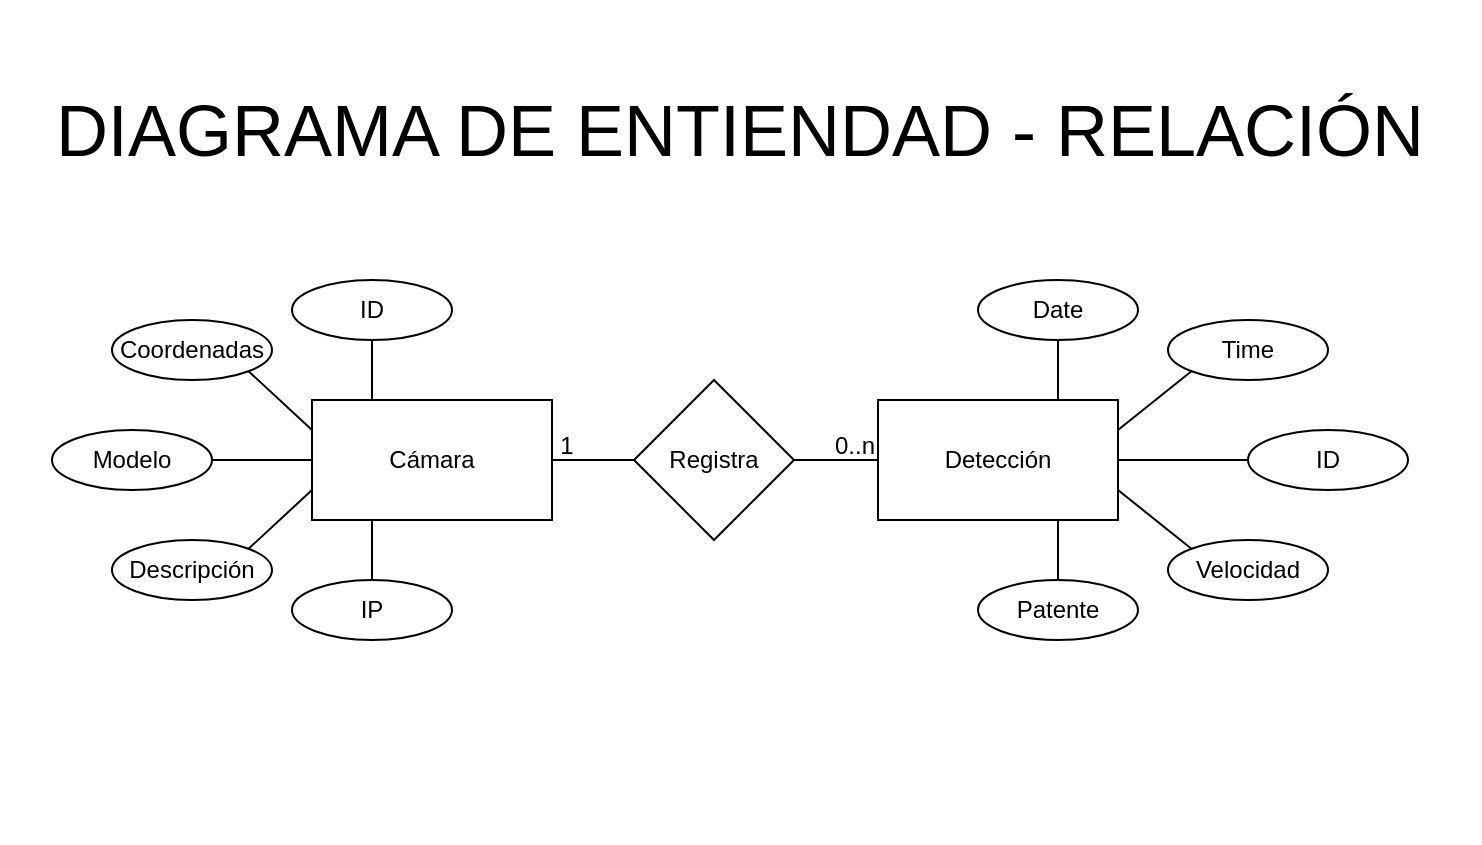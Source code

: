 <mxfile version="22.1.0" type="google">
  <diagram id="R2lEEEUBdFMjLlhIrx00" name="Page-1">
    <mxGraphModel grid="1" page="1" gridSize="10" guides="1" tooltips="1" connect="1" arrows="1" fold="1" pageScale="1" pageWidth="850" pageHeight="1100" math="0" shadow="0" extFonts="Permanent Marker^https://fonts.googleapis.com/css?family=Permanent+Marker">
      <root>
        <mxCell id="0" />
        <mxCell id="1" parent="0" />
        <mxCell id="Y300xw4K_KnehX-x9vTq-1" value="Cámara" style="rounded=0;whiteSpace=wrap;html=1;" vertex="1" parent="1">
          <mxGeometry x="216" y="200" width="120" height="60" as="geometry" />
        </mxCell>
        <mxCell id="Y300xw4K_KnehX-x9vTq-2" value="Descripción" style="ellipse;whiteSpace=wrap;html=1;" vertex="1" parent="1">
          <mxGeometry x="116" y="270" width="80" height="30" as="geometry" />
        </mxCell>
        <mxCell id="Y300xw4K_KnehX-x9vTq-3" value="Coordenadas" style="ellipse;whiteSpace=wrap;html=1;" vertex="1" parent="1">
          <mxGeometry x="116" y="160" width="80" height="30" as="geometry" />
        </mxCell>
        <mxCell id="Y300xw4K_KnehX-x9vTq-4" value="Modelo" style="ellipse;whiteSpace=wrap;html=1;" vertex="1" parent="1">
          <mxGeometry x="86" y="215" width="80" height="30" as="geometry" />
        </mxCell>
        <mxCell id="Y300xw4K_KnehX-x9vTq-5" value="IP" style="ellipse;whiteSpace=wrap;html=1;" vertex="1" parent="1">
          <mxGeometry x="206" y="290" width="80" height="30" as="geometry" />
        </mxCell>
        <mxCell id="Y300xw4K_KnehX-x9vTq-7" value="ID" style="ellipse;whiteSpace=wrap;html=1;" vertex="1" parent="1">
          <mxGeometry x="206" y="140" width="80" height="30" as="geometry" />
        </mxCell>
        <mxCell id="Y300xw4K_KnehX-x9vTq-8" value="Detección" style="rounded=0;whiteSpace=wrap;html=1;" vertex="1" parent="1">
          <mxGeometry x="499" y="200" width="120" height="60" as="geometry" />
        </mxCell>
        <mxCell id="Y300xw4K_KnehX-x9vTq-9" value="Velocidad" style="ellipse;whiteSpace=wrap;html=1;" vertex="1" parent="1">
          <mxGeometry x="644" y="270" width="80" height="30" as="geometry" />
        </mxCell>
        <mxCell id="Y300xw4K_KnehX-x9vTq-10" value="Date" style="ellipse;whiteSpace=wrap;html=1;" vertex="1" parent="1">
          <mxGeometry x="549" y="140" width="80" height="30" as="geometry" />
        </mxCell>
        <mxCell id="Y300xw4K_KnehX-x9vTq-11" value="Patente" style="ellipse;whiteSpace=wrap;html=1;" vertex="1" parent="1">
          <mxGeometry x="549" y="290" width="80" height="30" as="geometry" />
        </mxCell>
        <mxCell id="Y300xw4K_KnehX-x9vTq-12" value="ID" style="ellipse;whiteSpace=wrap;html=1;" vertex="1" parent="1">
          <mxGeometry x="684" y="215" width="80" height="30" as="geometry" />
        </mxCell>
        <mxCell id="Y300xw4K_KnehX-x9vTq-15" value="" style="endArrow=none;html=1;rounded=0;entryX=1;entryY=1;entryDx=0;entryDy=0;exitX=0;exitY=0.25;exitDx=0;exitDy=0;" edge="1" parent="1" source="Y300xw4K_KnehX-x9vTq-1" target="Y300xw4K_KnehX-x9vTq-3">
          <mxGeometry width="50" height="50" relative="1" as="geometry">
            <mxPoint x="286" y="360" as="sourcePoint" />
            <mxPoint x="336" y="310" as="targetPoint" />
          </mxGeometry>
        </mxCell>
        <mxCell id="Y300xw4K_KnehX-x9vTq-17" value="" style="endArrow=none;html=1;rounded=0;exitX=1;exitY=0;exitDx=0;exitDy=0;entryX=0;entryY=0.75;entryDx=0;entryDy=0;" edge="1" parent="1" source="Y300xw4K_KnehX-x9vTq-2" target="Y300xw4K_KnehX-x9vTq-1">
          <mxGeometry width="50" height="50" relative="1" as="geometry">
            <mxPoint x="436" y="320" as="sourcePoint" />
            <mxPoint x="486" y="270" as="targetPoint" />
          </mxGeometry>
        </mxCell>
        <mxCell id="Y300xw4K_KnehX-x9vTq-18" value="" style="endArrow=none;html=1;rounded=0;entryX=1;entryY=0.5;entryDx=0;entryDy=0;exitX=0;exitY=0.5;exitDx=0;exitDy=0;" edge="1" parent="1" source="Y300xw4K_KnehX-x9vTq-1" target="Y300xw4K_KnehX-x9vTq-4">
          <mxGeometry width="50" height="50" relative="1" as="geometry">
            <mxPoint x="446" y="330" as="sourcePoint" />
            <mxPoint x="496" y="280" as="targetPoint" />
          </mxGeometry>
        </mxCell>
        <mxCell id="Y300xw4K_KnehX-x9vTq-19" value="" style="endArrow=none;html=1;rounded=0;exitX=0.5;exitY=0;exitDx=0;exitDy=0;entryX=0.25;entryY=1;entryDx=0;entryDy=0;" edge="1" parent="1" source="Y300xw4K_KnehX-x9vTq-5" target="Y300xw4K_KnehX-x9vTq-1">
          <mxGeometry width="50" height="50" relative="1" as="geometry">
            <mxPoint x="456" y="340" as="sourcePoint" />
            <mxPoint x="506" y="290" as="targetPoint" />
          </mxGeometry>
        </mxCell>
        <mxCell id="Y300xw4K_KnehX-x9vTq-20" value="" style="endArrow=none;html=1;rounded=0;entryX=0.5;entryY=1;entryDx=0;entryDy=0;exitX=0.25;exitY=0;exitDx=0;exitDy=0;" edge="1" parent="1" source="Y300xw4K_KnehX-x9vTq-1" target="Y300xw4K_KnehX-x9vTq-7">
          <mxGeometry width="50" height="50" relative="1" as="geometry">
            <mxPoint x="466" y="350" as="sourcePoint" />
            <mxPoint x="516" y="300" as="targetPoint" />
          </mxGeometry>
        </mxCell>
        <mxCell id="Y300xw4K_KnehX-x9vTq-21" value="" style="endArrow=none;html=1;rounded=0;entryX=0.5;entryY=1;entryDx=0;entryDy=0;exitX=0.75;exitY=0;exitDx=0;exitDy=0;" edge="1" parent="1" source="Y300xw4K_KnehX-x9vTq-8" target="Y300xw4K_KnehX-x9vTq-10">
          <mxGeometry width="50" height="50" relative="1" as="geometry">
            <mxPoint x="574" y="360" as="sourcePoint" />
            <mxPoint x="624" y="310" as="targetPoint" />
          </mxGeometry>
        </mxCell>
        <mxCell id="Y300xw4K_KnehX-x9vTq-22" value="" style="endArrow=none;html=1;rounded=0;entryX=0.75;entryY=1;entryDx=0;entryDy=0;exitX=0.5;exitY=0;exitDx=0;exitDy=0;" edge="1" parent="1" source="Y300xw4K_KnehX-x9vTq-11" target="Y300xw4K_KnehX-x9vTq-8">
          <mxGeometry width="50" height="50" relative="1" as="geometry">
            <mxPoint x="584" y="370" as="sourcePoint" />
            <mxPoint x="634" y="320" as="targetPoint" />
          </mxGeometry>
        </mxCell>
        <mxCell id="Y300xw4K_KnehX-x9vTq-23" value="" style="endArrow=none;html=1;rounded=0;entryX=0;entryY=0.5;entryDx=0;entryDy=0;exitX=1;exitY=0.5;exitDx=0;exitDy=0;" edge="1" parent="1" source="Y300xw4K_KnehX-x9vTq-8" target="Y300xw4K_KnehX-x9vTq-12">
          <mxGeometry width="50" height="50" relative="1" as="geometry">
            <mxPoint x="594" y="380" as="sourcePoint" />
            <mxPoint x="644" y="330" as="targetPoint" />
          </mxGeometry>
        </mxCell>
        <mxCell id="Y300xw4K_KnehX-x9vTq-24" value="" style="endArrow=none;html=1;rounded=0;entryX=0;entryY=0;entryDx=0;entryDy=0;exitX=1;exitY=0.75;exitDx=0;exitDy=0;" edge="1" parent="1" source="Y300xw4K_KnehX-x9vTq-8" target="Y300xw4K_KnehX-x9vTq-9">
          <mxGeometry width="50" height="50" relative="1" as="geometry">
            <mxPoint x="604" y="390" as="sourcePoint" />
            <mxPoint x="654" y="340" as="targetPoint" />
          </mxGeometry>
        </mxCell>
        <mxCell id="Y300xw4K_KnehX-x9vTq-25" value="" style="endArrow=none;html=1;rounded=0;exitX=1;exitY=0.5;exitDx=0;exitDy=0;entryX=0;entryY=0.5;entryDx=0;entryDy=0;" edge="1" parent="1" source="Y300xw4K_KnehX-x9vTq-1" target="Y300xw4K_KnehX-x9vTq-8">
          <mxGeometry width="50" height="50" relative="1" as="geometry">
            <mxPoint x="557" y="400" as="sourcePoint" />
            <mxPoint x="607" y="350" as="targetPoint" />
          </mxGeometry>
        </mxCell>
        <mxCell id="Y300xw4K_KnehX-x9vTq-26" value="&lt;font style=&quot;font-size: 36px;&quot;&gt;DIAGRAMA DE ENTIENDAD - RELACIÓN&lt;/font&gt;" style="text;html=1;strokeColor=none;fillColor=none;align=center;verticalAlign=middle;whiteSpace=wrap;rounded=0;" vertex="1" parent="1">
          <mxGeometry x="60" width="740" height="130" as="geometry" />
        </mxCell>
        <mxCell id="ptpNMDShTz1XElcJ-byu-1" value="" style="endArrow=none;dashed=1;html=1;rounded=0;" edge="1" parent="1">
          <mxGeometry width="50" height="50" relative="1" as="geometry">
            <mxPoint x="420" y="420" as="sourcePoint" />
            <mxPoint x="420" y="420" as="targetPoint" />
            <Array as="points">
              <mxPoint x="420" y="420" />
            </Array>
          </mxGeometry>
        </mxCell>
        <mxCell id="ptpNMDShTz1XElcJ-byu-2" value="Time" style="ellipse;whiteSpace=wrap;html=1;" vertex="1" parent="1">
          <mxGeometry x="644" y="160" width="80" height="30" as="geometry" />
        </mxCell>
        <mxCell id="ptpNMDShTz1XElcJ-byu-3" value="" style="endArrow=none;html=1;rounded=0;entryX=0;entryY=1;entryDx=0;entryDy=0;exitX=1;exitY=0.25;exitDx=0;exitDy=0;" edge="1" parent="1" source="Y300xw4K_KnehX-x9vTq-8" target="ptpNMDShTz1XElcJ-byu-2">
          <mxGeometry width="50" height="50" relative="1" as="geometry">
            <mxPoint x="629" y="255" as="sourcePoint" />
            <mxPoint x="666" y="284" as="targetPoint" />
          </mxGeometry>
        </mxCell>
        <mxCell id="ptpNMDShTz1XElcJ-byu-4" value="Registra" style="rhombus;whiteSpace=wrap;html=1;" vertex="1" parent="1">
          <mxGeometry x="377" y="190" width="80" height="80" as="geometry" />
        </mxCell>
        <mxCell id="ptpNMDShTz1XElcJ-byu-5" value="1" style="text;html=1;align=center;verticalAlign=middle;resizable=0;points=[];autosize=1;strokeColor=none;fillColor=none;" vertex="1" parent="1">
          <mxGeometry x="328" y="208" width="30" height="30" as="geometry" />
        </mxCell>
        <mxCell id="ptpNMDShTz1XElcJ-byu-6" value="0..n" style="text;html=1;align=center;verticalAlign=middle;resizable=0;points=[];autosize=1;strokeColor=none;fillColor=none;" vertex="1" parent="1">
          <mxGeometry x="467" y="208" width="40" height="30" as="geometry" />
        </mxCell>
      </root>
    </mxGraphModel>
  </diagram>
</mxfile>
